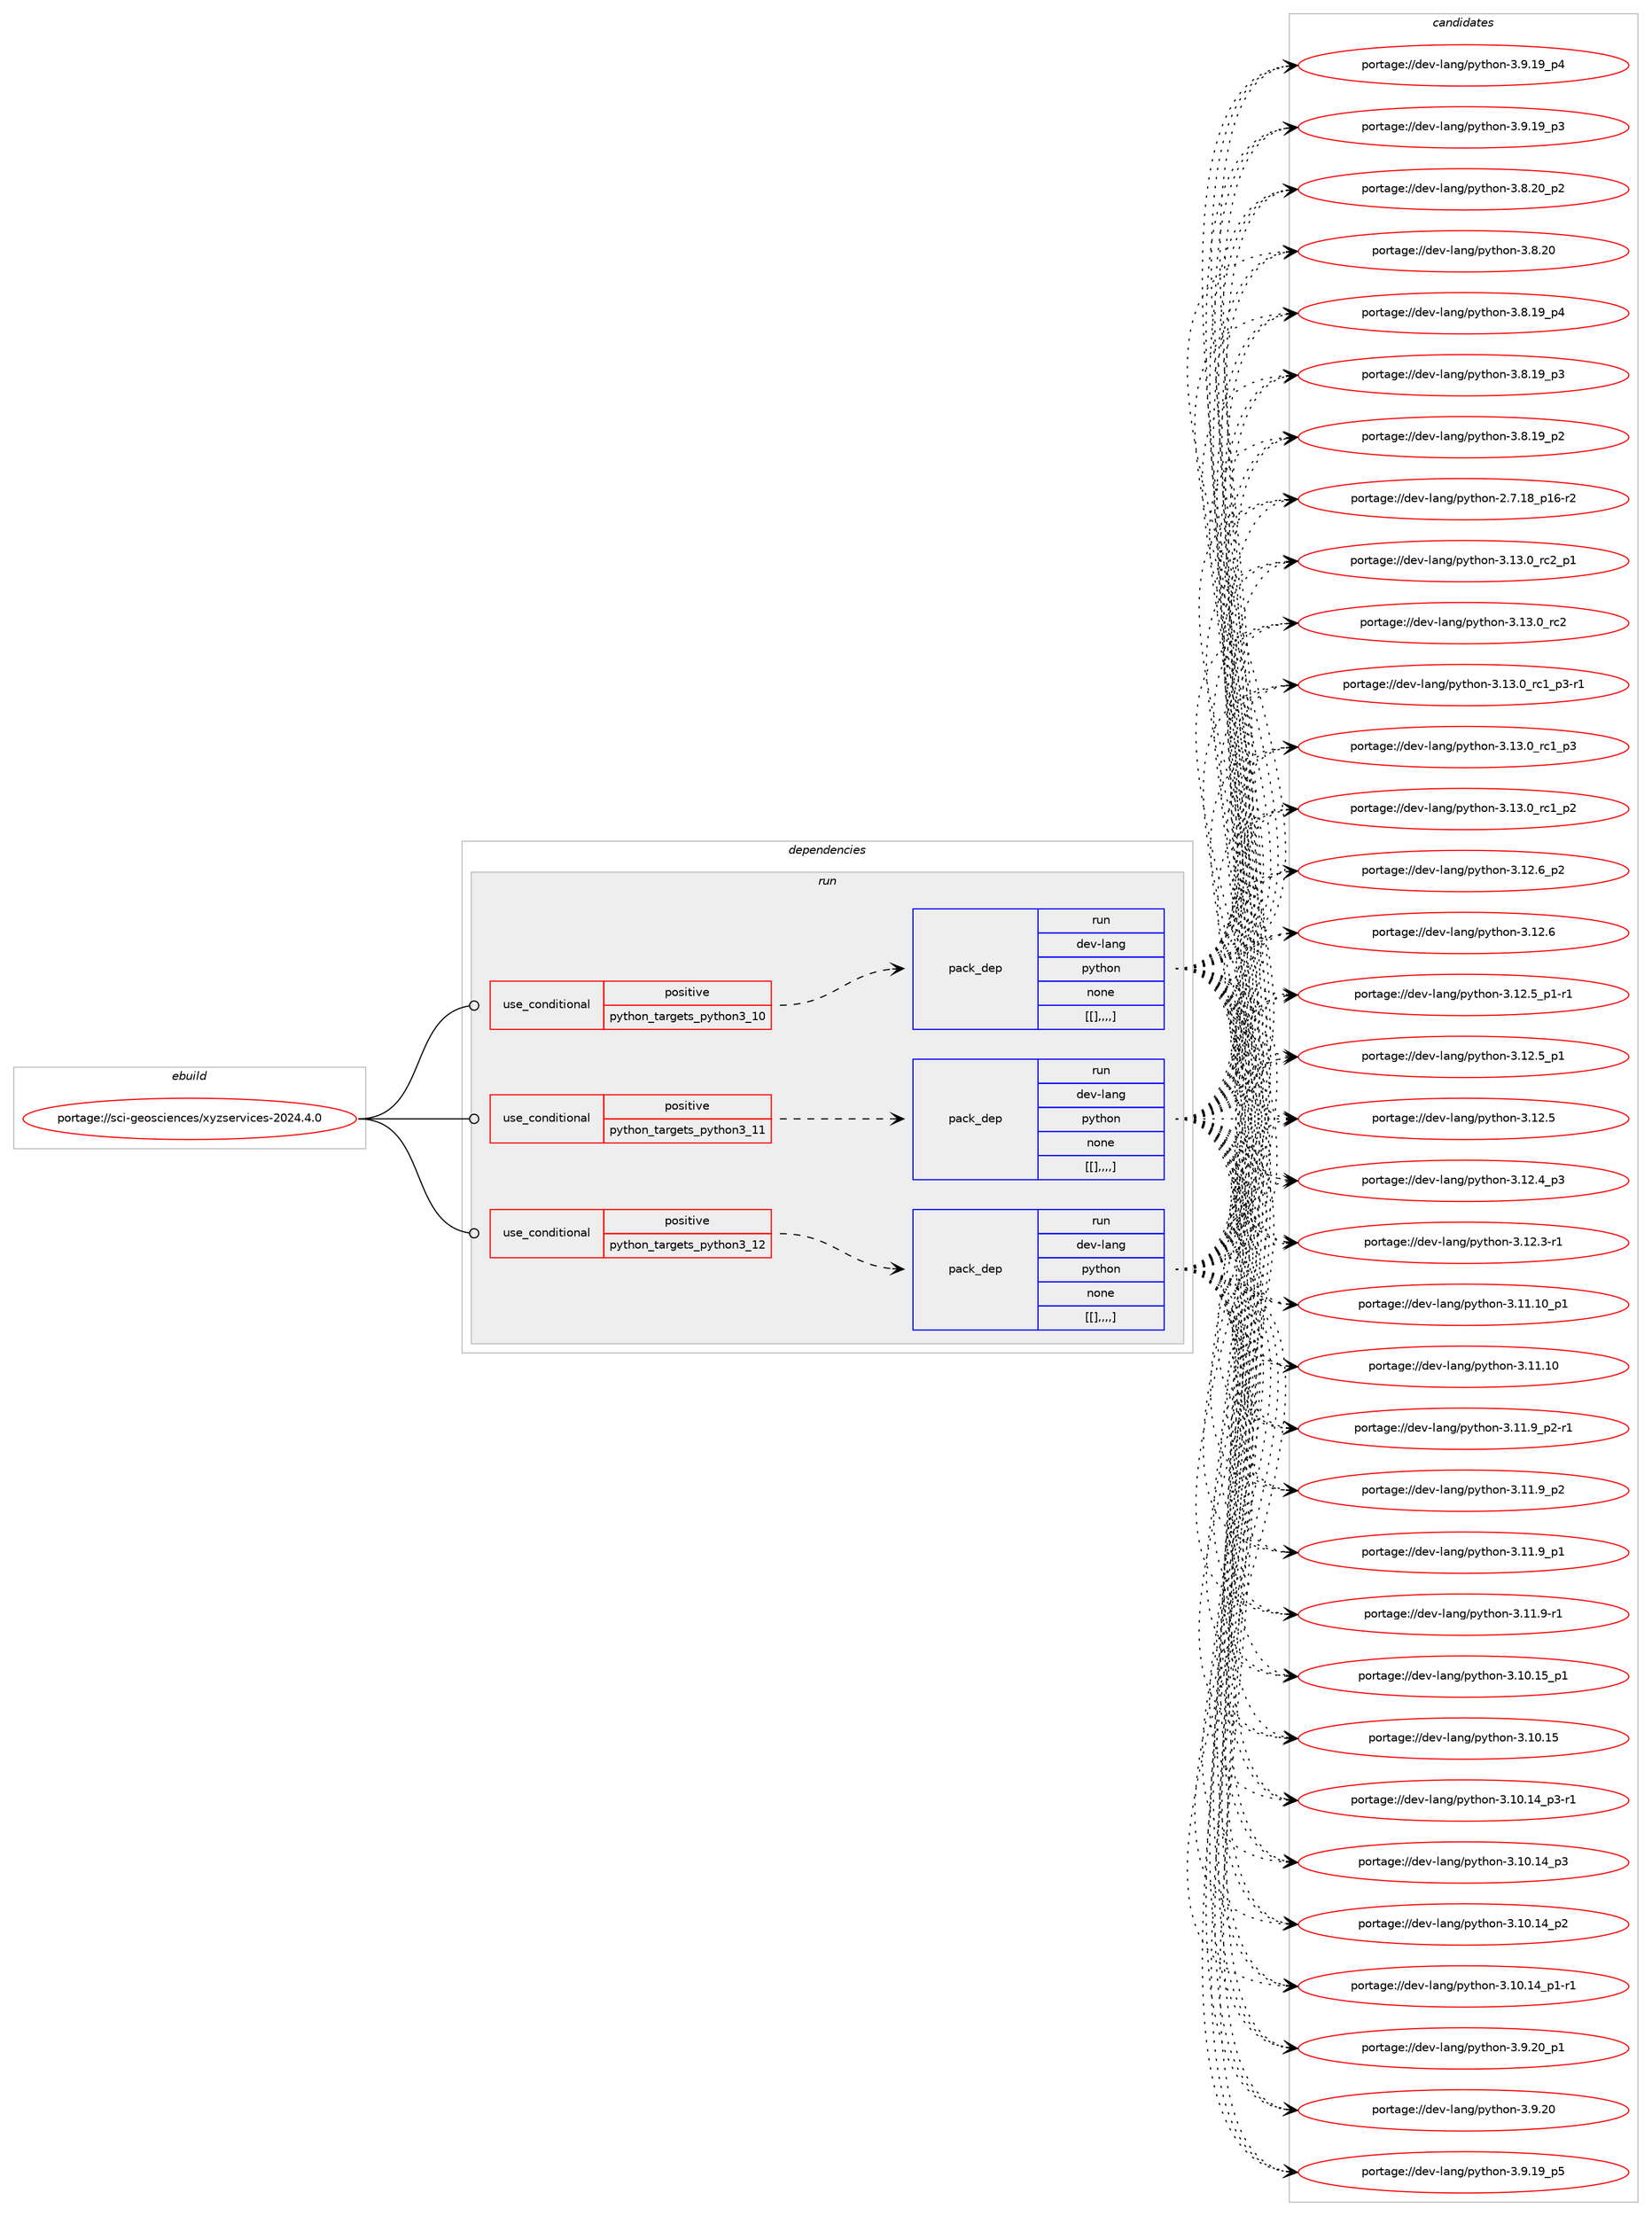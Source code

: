 digraph prolog {

# *************
# Graph options
# *************

newrank=true;
concentrate=true;
compound=true;
graph [rankdir=LR,fontname=Helvetica,fontsize=10,ranksep=1.5];#, ranksep=2.5, nodesep=0.2];
edge  [arrowhead=vee];
node  [fontname=Helvetica,fontsize=10];

# **********
# The ebuild
# **********

subgraph cluster_leftcol {
color=gray;
label=<<i>ebuild</i>>;
id [label="portage://sci-geosciences/xyzservices-2024.4.0", color=red, width=4, href="../sci-geosciences/xyzservices-2024.4.0.svg"];
}

# ****************
# The dependencies
# ****************

subgraph cluster_midcol {
color=gray;
label=<<i>dependencies</i>>;
subgraph cluster_compile {
fillcolor="#eeeeee";
style=filled;
label=<<i>compile</i>>;
}
subgraph cluster_compileandrun {
fillcolor="#eeeeee";
style=filled;
label=<<i>compile and run</i>>;
}
subgraph cluster_run {
fillcolor="#eeeeee";
style=filled;
label=<<i>run</i>>;
subgraph cond108802 {
dependency408368 [label=<<TABLE BORDER="0" CELLBORDER="1" CELLSPACING="0" CELLPADDING="4"><TR><TD ROWSPAN="3" CELLPADDING="10">use_conditional</TD></TR><TR><TD>positive</TD></TR><TR><TD>python_targets_python3_10</TD></TR></TABLE>>, shape=none, color=red];
subgraph pack296699 {
dependency408369 [label=<<TABLE BORDER="0" CELLBORDER="1" CELLSPACING="0" CELLPADDING="4" WIDTH="220"><TR><TD ROWSPAN="6" CELLPADDING="30">pack_dep</TD></TR><TR><TD WIDTH="110">run</TD></TR><TR><TD>dev-lang</TD></TR><TR><TD>python</TD></TR><TR><TD>none</TD></TR><TR><TD>[[],,,,]</TD></TR></TABLE>>, shape=none, color=blue];
}
dependency408368:e -> dependency408369:w [weight=20,style="dashed",arrowhead="vee"];
}
id:e -> dependency408368:w [weight=20,style="solid",arrowhead="odot"];
subgraph cond108803 {
dependency408370 [label=<<TABLE BORDER="0" CELLBORDER="1" CELLSPACING="0" CELLPADDING="4"><TR><TD ROWSPAN="3" CELLPADDING="10">use_conditional</TD></TR><TR><TD>positive</TD></TR><TR><TD>python_targets_python3_11</TD></TR></TABLE>>, shape=none, color=red];
subgraph pack296700 {
dependency408371 [label=<<TABLE BORDER="0" CELLBORDER="1" CELLSPACING="0" CELLPADDING="4" WIDTH="220"><TR><TD ROWSPAN="6" CELLPADDING="30">pack_dep</TD></TR><TR><TD WIDTH="110">run</TD></TR><TR><TD>dev-lang</TD></TR><TR><TD>python</TD></TR><TR><TD>none</TD></TR><TR><TD>[[],,,,]</TD></TR></TABLE>>, shape=none, color=blue];
}
dependency408370:e -> dependency408371:w [weight=20,style="dashed",arrowhead="vee"];
}
id:e -> dependency408370:w [weight=20,style="solid",arrowhead="odot"];
subgraph cond108804 {
dependency408372 [label=<<TABLE BORDER="0" CELLBORDER="1" CELLSPACING="0" CELLPADDING="4"><TR><TD ROWSPAN="3" CELLPADDING="10">use_conditional</TD></TR><TR><TD>positive</TD></TR><TR><TD>python_targets_python3_12</TD></TR></TABLE>>, shape=none, color=red];
subgraph pack296701 {
dependency408373 [label=<<TABLE BORDER="0" CELLBORDER="1" CELLSPACING="0" CELLPADDING="4" WIDTH="220"><TR><TD ROWSPAN="6" CELLPADDING="30">pack_dep</TD></TR><TR><TD WIDTH="110">run</TD></TR><TR><TD>dev-lang</TD></TR><TR><TD>python</TD></TR><TR><TD>none</TD></TR><TR><TD>[[],,,,]</TD></TR></TABLE>>, shape=none, color=blue];
}
dependency408372:e -> dependency408373:w [weight=20,style="dashed",arrowhead="vee"];
}
id:e -> dependency408372:w [weight=20,style="solid",arrowhead="odot"];
}
}

# **************
# The candidates
# **************

subgraph cluster_choices {
rank=same;
color=gray;
label=<<i>candidates</i>>;

subgraph choice296699 {
color=black;
nodesep=1;
choice100101118451089711010347112121116104111110455146495146489511499509511249 [label="portage://dev-lang/python-3.13.0_rc2_p1", color=red, width=4,href="../dev-lang/python-3.13.0_rc2_p1.svg"];
choice10010111845108971101034711212111610411111045514649514648951149950 [label="portage://dev-lang/python-3.13.0_rc2", color=red, width=4,href="../dev-lang/python-3.13.0_rc2.svg"];
choice1001011184510897110103471121211161041111104551464951464895114994995112514511449 [label="portage://dev-lang/python-3.13.0_rc1_p3-r1", color=red, width=4,href="../dev-lang/python-3.13.0_rc1_p3-r1.svg"];
choice100101118451089711010347112121116104111110455146495146489511499499511251 [label="portage://dev-lang/python-3.13.0_rc1_p3", color=red, width=4,href="../dev-lang/python-3.13.0_rc1_p3.svg"];
choice100101118451089711010347112121116104111110455146495146489511499499511250 [label="portage://dev-lang/python-3.13.0_rc1_p2", color=red, width=4,href="../dev-lang/python-3.13.0_rc1_p2.svg"];
choice100101118451089711010347112121116104111110455146495046549511250 [label="portage://dev-lang/python-3.12.6_p2", color=red, width=4,href="../dev-lang/python-3.12.6_p2.svg"];
choice10010111845108971101034711212111610411111045514649504654 [label="portage://dev-lang/python-3.12.6", color=red, width=4,href="../dev-lang/python-3.12.6.svg"];
choice1001011184510897110103471121211161041111104551464950465395112494511449 [label="portage://dev-lang/python-3.12.5_p1-r1", color=red, width=4,href="../dev-lang/python-3.12.5_p1-r1.svg"];
choice100101118451089711010347112121116104111110455146495046539511249 [label="portage://dev-lang/python-3.12.5_p1", color=red, width=4,href="../dev-lang/python-3.12.5_p1.svg"];
choice10010111845108971101034711212111610411111045514649504653 [label="portage://dev-lang/python-3.12.5", color=red, width=4,href="../dev-lang/python-3.12.5.svg"];
choice100101118451089711010347112121116104111110455146495046529511251 [label="portage://dev-lang/python-3.12.4_p3", color=red, width=4,href="../dev-lang/python-3.12.4_p3.svg"];
choice100101118451089711010347112121116104111110455146495046514511449 [label="portage://dev-lang/python-3.12.3-r1", color=red, width=4,href="../dev-lang/python-3.12.3-r1.svg"];
choice10010111845108971101034711212111610411111045514649494649489511249 [label="portage://dev-lang/python-3.11.10_p1", color=red, width=4,href="../dev-lang/python-3.11.10_p1.svg"];
choice1001011184510897110103471121211161041111104551464949464948 [label="portage://dev-lang/python-3.11.10", color=red, width=4,href="../dev-lang/python-3.11.10.svg"];
choice1001011184510897110103471121211161041111104551464949465795112504511449 [label="portage://dev-lang/python-3.11.9_p2-r1", color=red, width=4,href="../dev-lang/python-3.11.9_p2-r1.svg"];
choice100101118451089711010347112121116104111110455146494946579511250 [label="portage://dev-lang/python-3.11.9_p2", color=red, width=4,href="../dev-lang/python-3.11.9_p2.svg"];
choice100101118451089711010347112121116104111110455146494946579511249 [label="portage://dev-lang/python-3.11.9_p1", color=red, width=4,href="../dev-lang/python-3.11.9_p1.svg"];
choice100101118451089711010347112121116104111110455146494946574511449 [label="portage://dev-lang/python-3.11.9-r1", color=red, width=4,href="../dev-lang/python-3.11.9-r1.svg"];
choice10010111845108971101034711212111610411111045514649484649539511249 [label="portage://dev-lang/python-3.10.15_p1", color=red, width=4,href="../dev-lang/python-3.10.15_p1.svg"];
choice1001011184510897110103471121211161041111104551464948464953 [label="portage://dev-lang/python-3.10.15", color=red, width=4,href="../dev-lang/python-3.10.15.svg"];
choice100101118451089711010347112121116104111110455146494846495295112514511449 [label="portage://dev-lang/python-3.10.14_p3-r1", color=red, width=4,href="../dev-lang/python-3.10.14_p3-r1.svg"];
choice10010111845108971101034711212111610411111045514649484649529511251 [label="portage://dev-lang/python-3.10.14_p3", color=red, width=4,href="../dev-lang/python-3.10.14_p3.svg"];
choice10010111845108971101034711212111610411111045514649484649529511250 [label="portage://dev-lang/python-3.10.14_p2", color=red, width=4,href="../dev-lang/python-3.10.14_p2.svg"];
choice100101118451089711010347112121116104111110455146494846495295112494511449 [label="portage://dev-lang/python-3.10.14_p1-r1", color=red, width=4,href="../dev-lang/python-3.10.14_p1-r1.svg"];
choice100101118451089711010347112121116104111110455146574650489511249 [label="portage://dev-lang/python-3.9.20_p1", color=red, width=4,href="../dev-lang/python-3.9.20_p1.svg"];
choice10010111845108971101034711212111610411111045514657465048 [label="portage://dev-lang/python-3.9.20", color=red, width=4,href="../dev-lang/python-3.9.20.svg"];
choice100101118451089711010347112121116104111110455146574649579511253 [label="portage://dev-lang/python-3.9.19_p5", color=red, width=4,href="../dev-lang/python-3.9.19_p5.svg"];
choice100101118451089711010347112121116104111110455146574649579511252 [label="portage://dev-lang/python-3.9.19_p4", color=red, width=4,href="../dev-lang/python-3.9.19_p4.svg"];
choice100101118451089711010347112121116104111110455146574649579511251 [label="portage://dev-lang/python-3.9.19_p3", color=red, width=4,href="../dev-lang/python-3.9.19_p3.svg"];
choice100101118451089711010347112121116104111110455146564650489511250 [label="portage://dev-lang/python-3.8.20_p2", color=red, width=4,href="../dev-lang/python-3.8.20_p2.svg"];
choice10010111845108971101034711212111610411111045514656465048 [label="portage://dev-lang/python-3.8.20", color=red, width=4,href="../dev-lang/python-3.8.20.svg"];
choice100101118451089711010347112121116104111110455146564649579511252 [label="portage://dev-lang/python-3.8.19_p4", color=red, width=4,href="../dev-lang/python-3.8.19_p4.svg"];
choice100101118451089711010347112121116104111110455146564649579511251 [label="portage://dev-lang/python-3.8.19_p3", color=red, width=4,href="../dev-lang/python-3.8.19_p3.svg"];
choice100101118451089711010347112121116104111110455146564649579511250 [label="portage://dev-lang/python-3.8.19_p2", color=red, width=4,href="../dev-lang/python-3.8.19_p2.svg"];
choice100101118451089711010347112121116104111110455046554649569511249544511450 [label="portage://dev-lang/python-2.7.18_p16-r2", color=red, width=4,href="../dev-lang/python-2.7.18_p16-r2.svg"];
dependency408369:e -> choice100101118451089711010347112121116104111110455146495146489511499509511249:w [style=dotted,weight="100"];
dependency408369:e -> choice10010111845108971101034711212111610411111045514649514648951149950:w [style=dotted,weight="100"];
dependency408369:e -> choice1001011184510897110103471121211161041111104551464951464895114994995112514511449:w [style=dotted,weight="100"];
dependency408369:e -> choice100101118451089711010347112121116104111110455146495146489511499499511251:w [style=dotted,weight="100"];
dependency408369:e -> choice100101118451089711010347112121116104111110455146495146489511499499511250:w [style=dotted,weight="100"];
dependency408369:e -> choice100101118451089711010347112121116104111110455146495046549511250:w [style=dotted,weight="100"];
dependency408369:e -> choice10010111845108971101034711212111610411111045514649504654:w [style=dotted,weight="100"];
dependency408369:e -> choice1001011184510897110103471121211161041111104551464950465395112494511449:w [style=dotted,weight="100"];
dependency408369:e -> choice100101118451089711010347112121116104111110455146495046539511249:w [style=dotted,weight="100"];
dependency408369:e -> choice10010111845108971101034711212111610411111045514649504653:w [style=dotted,weight="100"];
dependency408369:e -> choice100101118451089711010347112121116104111110455146495046529511251:w [style=dotted,weight="100"];
dependency408369:e -> choice100101118451089711010347112121116104111110455146495046514511449:w [style=dotted,weight="100"];
dependency408369:e -> choice10010111845108971101034711212111610411111045514649494649489511249:w [style=dotted,weight="100"];
dependency408369:e -> choice1001011184510897110103471121211161041111104551464949464948:w [style=dotted,weight="100"];
dependency408369:e -> choice1001011184510897110103471121211161041111104551464949465795112504511449:w [style=dotted,weight="100"];
dependency408369:e -> choice100101118451089711010347112121116104111110455146494946579511250:w [style=dotted,weight="100"];
dependency408369:e -> choice100101118451089711010347112121116104111110455146494946579511249:w [style=dotted,weight="100"];
dependency408369:e -> choice100101118451089711010347112121116104111110455146494946574511449:w [style=dotted,weight="100"];
dependency408369:e -> choice10010111845108971101034711212111610411111045514649484649539511249:w [style=dotted,weight="100"];
dependency408369:e -> choice1001011184510897110103471121211161041111104551464948464953:w [style=dotted,weight="100"];
dependency408369:e -> choice100101118451089711010347112121116104111110455146494846495295112514511449:w [style=dotted,weight="100"];
dependency408369:e -> choice10010111845108971101034711212111610411111045514649484649529511251:w [style=dotted,weight="100"];
dependency408369:e -> choice10010111845108971101034711212111610411111045514649484649529511250:w [style=dotted,weight="100"];
dependency408369:e -> choice100101118451089711010347112121116104111110455146494846495295112494511449:w [style=dotted,weight="100"];
dependency408369:e -> choice100101118451089711010347112121116104111110455146574650489511249:w [style=dotted,weight="100"];
dependency408369:e -> choice10010111845108971101034711212111610411111045514657465048:w [style=dotted,weight="100"];
dependency408369:e -> choice100101118451089711010347112121116104111110455146574649579511253:w [style=dotted,weight="100"];
dependency408369:e -> choice100101118451089711010347112121116104111110455146574649579511252:w [style=dotted,weight="100"];
dependency408369:e -> choice100101118451089711010347112121116104111110455146574649579511251:w [style=dotted,weight="100"];
dependency408369:e -> choice100101118451089711010347112121116104111110455146564650489511250:w [style=dotted,weight="100"];
dependency408369:e -> choice10010111845108971101034711212111610411111045514656465048:w [style=dotted,weight="100"];
dependency408369:e -> choice100101118451089711010347112121116104111110455146564649579511252:w [style=dotted,weight="100"];
dependency408369:e -> choice100101118451089711010347112121116104111110455146564649579511251:w [style=dotted,weight="100"];
dependency408369:e -> choice100101118451089711010347112121116104111110455146564649579511250:w [style=dotted,weight="100"];
dependency408369:e -> choice100101118451089711010347112121116104111110455046554649569511249544511450:w [style=dotted,weight="100"];
}
subgraph choice296700 {
color=black;
nodesep=1;
choice100101118451089711010347112121116104111110455146495146489511499509511249 [label="portage://dev-lang/python-3.13.0_rc2_p1", color=red, width=4,href="../dev-lang/python-3.13.0_rc2_p1.svg"];
choice10010111845108971101034711212111610411111045514649514648951149950 [label="portage://dev-lang/python-3.13.0_rc2", color=red, width=4,href="../dev-lang/python-3.13.0_rc2.svg"];
choice1001011184510897110103471121211161041111104551464951464895114994995112514511449 [label="portage://dev-lang/python-3.13.0_rc1_p3-r1", color=red, width=4,href="../dev-lang/python-3.13.0_rc1_p3-r1.svg"];
choice100101118451089711010347112121116104111110455146495146489511499499511251 [label="portage://dev-lang/python-3.13.0_rc1_p3", color=red, width=4,href="../dev-lang/python-3.13.0_rc1_p3.svg"];
choice100101118451089711010347112121116104111110455146495146489511499499511250 [label="portage://dev-lang/python-3.13.0_rc1_p2", color=red, width=4,href="../dev-lang/python-3.13.0_rc1_p2.svg"];
choice100101118451089711010347112121116104111110455146495046549511250 [label="portage://dev-lang/python-3.12.6_p2", color=red, width=4,href="../dev-lang/python-3.12.6_p2.svg"];
choice10010111845108971101034711212111610411111045514649504654 [label="portage://dev-lang/python-3.12.6", color=red, width=4,href="../dev-lang/python-3.12.6.svg"];
choice1001011184510897110103471121211161041111104551464950465395112494511449 [label="portage://dev-lang/python-3.12.5_p1-r1", color=red, width=4,href="../dev-lang/python-3.12.5_p1-r1.svg"];
choice100101118451089711010347112121116104111110455146495046539511249 [label="portage://dev-lang/python-3.12.5_p1", color=red, width=4,href="../dev-lang/python-3.12.5_p1.svg"];
choice10010111845108971101034711212111610411111045514649504653 [label="portage://dev-lang/python-3.12.5", color=red, width=4,href="../dev-lang/python-3.12.5.svg"];
choice100101118451089711010347112121116104111110455146495046529511251 [label="portage://dev-lang/python-3.12.4_p3", color=red, width=4,href="../dev-lang/python-3.12.4_p3.svg"];
choice100101118451089711010347112121116104111110455146495046514511449 [label="portage://dev-lang/python-3.12.3-r1", color=red, width=4,href="../dev-lang/python-3.12.3-r1.svg"];
choice10010111845108971101034711212111610411111045514649494649489511249 [label="portage://dev-lang/python-3.11.10_p1", color=red, width=4,href="../dev-lang/python-3.11.10_p1.svg"];
choice1001011184510897110103471121211161041111104551464949464948 [label="portage://dev-lang/python-3.11.10", color=red, width=4,href="../dev-lang/python-3.11.10.svg"];
choice1001011184510897110103471121211161041111104551464949465795112504511449 [label="portage://dev-lang/python-3.11.9_p2-r1", color=red, width=4,href="../dev-lang/python-3.11.9_p2-r1.svg"];
choice100101118451089711010347112121116104111110455146494946579511250 [label="portage://dev-lang/python-3.11.9_p2", color=red, width=4,href="../dev-lang/python-3.11.9_p2.svg"];
choice100101118451089711010347112121116104111110455146494946579511249 [label="portage://dev-lang/python-3.11.9_p1", color=red, width=4,href="../dev-lang/python-3.11.9_p1.svg"];
choice100101118451089711010347112121116104111110455146494946574511449 [label="portage://dev-lang/python-3.11.9-r1", color=red, width=4,href="../dev-lang/python-3.11.9-r1.svg"];
choice10010111845108971101034711212111610411111045514649484649539511249 [label="portage://dev-lang/python-3.10.15_p1", color=red, width=4,href="../dev-lang/python-3.10.15_p1.svg"];
choice1001011184510897110103471121211161041111104551464948464953 [label="portage://dev-lang/python-3.10.15", color=red, width=4,href="../dev-lang/python-3.10.15.svg"];
choice100101118451089711010347112121116104111110455146494846495295112514511449 [label="portage://dev-lang/python-3.10.14_p3-r1", color=red, width=4,href="../dev-lang/python-3.10.14_p3-r1.svg"];
choice10010111845108971101034711212111610411111045514649484649529511251 [label="portage://dev-lang/python-3.10.14_p3", color=red, width=4,href="../dev-lang/python-3.10.14_p3.svg"];
choice10010111845108971101034711212111610411111045514649484649529511250 [label="portage://dev-lang/python-3.10.14_p2", color=red, width=4,href="../dev-lang/python-3.10.14_p2.svg"];
choice100101118451089711010347112121116104111110455146494846495295112494511449 [label="portage://dev-lang/python-3.10.14_p1-r1", color=red, width=4,href="../dev-lang/python-3.10.14_p1-r1.svg"];
choice100101118451089711010347112121116104111110455146574650489511249 [label="portage://dev-lang/python-3.9.20_p1", color=red, width=4,href="../dev-lang/python-3.9.20_p1.svg"];
choice10010111845108971101034711212111610411111045514657465048 [label="portage://dev-lang/python-3.9.20", color=red, width=4,href="../dev-lang/python-3.9.20.svg"];
choice100101118451089711010347112121116104111110455146574649579511253 [label="portage://dev-lang/python-3.9.19_p5", color=red, width=4,href="../dev-lang/python-3.9.19_p5.svg"];
choice100101118451089711010347112121116104111110455146574649579511252 [label="portage://dev-lang/python-3.9.19_p4", color=red, width=4,href="../dev-lang/python-3.9.19_p4.svg"];
choice100101118451089711010347112121116104111110455146574649579511251 [label="portage://dev-lang/python-3.9.19_p3", color=red, width=4,href="../dev-lang/python-3.9.19_p3.svg"];
choice100101118451089711010347112121116104111110455146564650489511250 [label="portage://dev-lang/python-3.8.20_p2", color=red, width=4,href="../dev-lang/python-3.8.20_p2.svg"];
choice10010111845108971101034711212111610411111045514656465048 [label="portage://dev-lang/python-3.8.20", color=red, width=4,href="../dev-lang/python-3.8.20.svg"];
choice100101118451089711010347112121116104111110455146564649579511252 [label="portage://dev-lang/python-3.8.19_p4", color=red, width=4,href="../dev-lang/python-3.8.19_p4.svg"];
choice100101118451089711010347112121116104111110455146564649579511251 [label="portage://dev-lang/python-3.8.19_p3", color=red, width=4,href="../dev-lang/python-3.8.19_p3.svg"];
choice100101118451089711010347112121116104111110455146564649579511250 [label="portage://dev-lang/python-3.8.19_p2", color=red, width=4,href="../dev-lang/python-3.8.19_p2.svg"];
choice100101118451089711010347112121116104111110455046554649569511249544511450 [label="portage://dev-lang/python-2.7.18_p16-r2", color=red, width=4,href="../dev-lang/python-2.7.18_p16-r2.svg"];
dependency408371:e -> choice100101118451089711010347112121116104111110455146495146489511499509511249:w [style=dotted,weight="100"];
dependency408371:e -> choice10010111845108971101034711212111610411111045514649514648951149950:w [style=dotted,weight="100"];
dependency408371:e -> choice1001011184510897110103471121211161041111104551464951464895114994995112514511449:w [style=dotted,weight="100"];
dependency408371:e -> choice100101118451089711010347112121116104111110455146495146489511499499511251:w [style=dotted,weight="100"];
dependency408371:e -> choice100101118451089711010347112121116104111110455146495146489511499499511250:w [style=dotted,weight="100"];
dependency408371:e -> choice100101118451089711010347112121116104111110455146495046549511250:w [style=dotted,weight="100"];
dependency408371:e -> choice10010111845108971101034711212111610411111045514649504654:w [style=dotted,weight="100"];
dependency408371:e -> choice1001011184510897110103471121211161041111104551464950465395112494511449:w [style=dotted,weight="100"];
dependency408371:e -> choice100101118451089711010347112121116104111110455146495046539511249:w [style=dotted,weight="100"];
dependency408371:e -> choice10010111845108971101034711212111610411111045514649504653:w [style=dotted,weight="100"];
dependency408371:e -> choice100101118451089711010347112121116104111110455146495046529511251:w [style=dotted,weight="100"];
dependency408371:e -> choice100101118451089711010347112121116104111110455146495046514511449:w [style=dotted,weight="100"];
dependency408371:e -> choice10010111845108971101034711212111610411111045514649494649489511249:w [style=dotted,weight="100"];
dependency408371:e -> choice1001011184510897110103471121211161041111104551464949464948:w [style=dotted,weight="100"];
dependency408371:e -> choice1001011184510897110103471121211161041111104551464949465795112504511449:w [style=dotted,weight="100"];
dependency408371:e -> choice100101118451089711010347112121116104111110455146494946579511250:w [style=dotted,weight="100"];
dependency408371:e -> choice100101118451089711010347112121116104111110455146494946579511249:w [style=dotted,weight="100"];
dependency408371:e -> choice100101118451089711010347112121116104111110455146494946574511449:w [style=dotted,weight="100"];
dependency408371:e -> choice10010111845108971101034711212111610411111045514649484649539511249:w [style=dotted,weight="100"];
dependency408371:e -> choice1001011184510897110103471121211161041111104551464948464953:w [style=dotted,weight="100"];
dependency408371:e -> choice100101118451089711010347112121116104111110455146494846495295112514511449:w [style=dotted,weight="100"];
dependency408371:e -> choice10010111845108971101034711212111610411111045514649484649529511251:w [style=dotted,weight="100"];
dependency408371:e -> choice10010111845108971101034711212111610411111045514649484649529511250:w [style=dotted,weight="100"];
dependency408371:e -> choice100101118451089711010347112121116104111110455146494846495295112494511449:w [style=dotted,weight="100"];
dependency408371:e -> choice100101118451089711010347112121116104111110455146574650489511249:w [style=dotted,weight="100"];
dependency408371:e -> choice10010111845108971101034711212111610411111045514657465048:w [style=dotted,weight="100"];
dependency408371:e -> choice100101118451089711010347112121116104111110455146574649579511253:w [style=dotted,weight="100"];
dependency408371:e -> choice100101118451089711010347112121116104111110455146574649579511252:w [style=dotted,weight="100"];
dependency408371:e -> choice100101118451089711010347112121116104111110455146574649579511251:w [style=dotted,weight="100"];
dependency408371:e -> choice100101118451089711010347112121116104111110455146564650489511250:w [style=dotted,weight="100"];
dependency408371:e -> choice10010111845108971101034711212111610411111045514656465048:w [style=dotted,weight="100"];
dependency408371:e -> choice100101118451089711010347112121116104111110455146564649579511252:w [style=dotted,weight="100"];
dependency408371:e -> choice100101118451089711010347112121116104111110455146564649579511251:w [style=dotted,weight="100"];
dependency408371:e -> choice100101118451089711010347112121116104111110455146564649579511250:w [style=dotted,weight="100"];
dependency408371:e -> choice100101118451089711010347112121116104111110455046554649569511249544511450:w [style=dotted,weight="100"];
}
subgraph choice296701 {
color=black;
nodesep=1;
choice100101118451089711010347112121116104111110455146495146489511499509511249 [label="portage://dev-lang/python-3.13.0_rc2_p1", color=red, width=4,href="../dev-lang/python-3.13.0_rc2_p1.svg"];
choice10010111845108971101034711212111610411111045514649514648951149950 [label="portage://dev-lang/python-3.13.0_rc2", color=red, width=4,href="../dev-lang/python-3.13.0_rc2.svg"];
choice1001011184510897110103471121211161041111104551464951464895114994995112514511449 [label="portage://dev-lang/python-3.13.0_rc1_p3-r1", color=red, width=4,href="../dev-lang/python-3.13.0_rc1_p3-r1.svg"];
choice100101118451089711010347112121116104111110455146495146489511499499511251 [label="portage://dev-lang/python-3.13.0_rc1_p3", color=red, width=4,href="../dev-lang/python-3.13.0_rc1_p3.svg"];
choice100101118451089711010347112121116104111110455146495146489511499499511250 [label="portage://dev-lang/python-3.13.0_rc1_p2", color=red, width=4,href="../dev-lang/python-3.13.0_rc1_p2.svg"];
choice100101118451089711010347112121116104111110455146495046549511250 [label="portage://dev-lang/python-3.12.6_p2", color=red, width=4,href="../dev-lang/python-3.12.6_p2.svg"];
choice10010111845108971101034711212111610411111045514649504654 [label="portage://dev-lang/python-3.12.6", color=red, width=4,href="../dev-lang/python-3.12.6.svg"];
choice1001011184510897110103471121211161041111104551464950465395112494511449 [label="portage://dev-lang/python-3.12.5_p1-r1", color=red, width=4,href="../dev-lang/python-3.12.5_p1-r1.svg"];
choice100101118451089711010347112121116104111110455146495046539511249 [label="portage://dev-lang/python-3.12.5_p1", color=red, width=4,href="../dev-lang/python-3.12.5_p1.svg"];
choice10010111845108971101034711212111610411111045514649504653 [label="portage://dev-lang/python-3.12.5", color=red, width=4,href="../dev-lang/python-3.12.5.svg"];
choice100101118451089711010347112121116104111110455146495046529511251 [label="portage://dev-lang/python-3.12.4_p3", color=red, width=4,href="../dev-lang/python-3.12.4_p3.svg"];
choice100101118451089711010347112121116104111110455146495046514511449 [label="portage://dev-lang/python-3.12.3-r1", color=red, width=4,href="../dev-lang/python-3.12.3-r1.svg"];
choice10010111845108971101034711212111610411111045514649494649489511249 [label="portage://dev-lang/python-3.11.10_p1", color=red, width=4,href="../dev-lang/python-3.11.10_p1.svg"];
choice1001011184510897110103471121211161041111104551464949464948 [label="portage://dev-lang/python-3.11.10", color=red, width=4,href="../dev-lang/python-3.11.10.svg"];
choice1001011184510897110103471121211161041111104551464949465795112504511449 [label="portage://dev-lang/python-3.11.9_p2-r1", color=red, width=4,href="../dev-lang/python-3.11.9_p2-r1.svg"];
choice100101118451089711010347112121116104111110455146494946579511250 [label="portage://dev-lang/python-3.11.9_p2", color=red, width=4,href="../dev-lang/python-3.11.9_p2.svg"];
choice100101118451089711010347112121116104111110455146494946579511249 [label="portage://dev-lang/python-3.11.9_p1", color=red, width=4,href="../dev-lang/python-3.11.9_p1.svg"];
choice100101118451089711010347112121116104111110455146494946574511449 [label="portage://dev-lang/python-3.11.9-r1", color=red, width=4,href="../dev-lang/python-3.11.9-r1.svg"];
choice10010111845108971101034711212111610411111045514649484649539511249 [label="portage://dev-lang/python-3.10.15_p1", color=red, width=4,href="../dev-lang/python-3.10.15_p1.svg"];
choice1001011184510897110103471121211161041111104551464948464953 [label="portage://dev-lang/python-3.10.15", color=red, width=4,href="../dev-lang/python-3.10.15.svg"];
choice100101118451089711010347112121116104111110455146494846495295112514511449 [label="portage://dev-lang/python-3.10.14_p3-r1", color=red, width=4,href="../dev-lang/python-3.10.14_p3-r1.svg"];
choice10010111845108971101034711212111610411111045514649484649529511251 [label="portage://dev-lang/python-3.10.14_p3", color=red, width=4,href="../dev-lang/python-3.10.14_p3.svg"];
choice10010111845108971101034711212111610411111045514649484649529511250 [label="portage://dev-lang/python-3.10.14_p2", color=red, width=4,href="../dev-lang/python-3.10.14_p2.svg"];
choice100101118451089711010347112121116104111110455146494846495295112494511449 [label="portage://dev-lang/python-3.10.14_p1-r1", color=red, width=4,href="../dev-lang/python-3.10.14_p1-r1.svg"];
choice100101118451089711010347112121116104111110455146574650489511249 [label="portage://dev-lang/python-3.9.20_p1", color=red, width=4,href="../dev-lang/python-3.9.20_p1.svg"];
choice10010111845108971101034711212111610411111045514657465048 [label="portage://dev-lang/python-3.9.20", color=red, width=4,href="../dev-lang/python-3.9.20.svg"];
choice100101118451089711010347112121116104111110455146574649579511253 [label="portage://dev-lang/python-3.9.19_p5", color=red, width=4,href="../dev-lang/python-3.9.19_p5.svg"];
choice100101118451089711010347112121116104111110455146574649579511252 [label="portage://dev-lang/python-3.9.19_p4", color=red, width=4,href="../dev-lang/python-3.9.19_p4.svg"];
choice100101118451089711010347112121116104111110455146574649579511251 [label="portage://dev-lang/python-3.9.19_p3", color=red, width=4,href="../dev-lang/python-3.9.19_p3.svg"];
choice100101118451089711010347112121116104111110455146564650489511250 [label="portage://dev-lang/python-3.8.20_p2", color=red, width=4,href="../dev-lang/python-3.8.20_p2.svg"];
choice10010111845108971101034711212111610411111045514656465048 [label="portage://dev-lang/python-3.8.20", color=red, width=4,href="../dev-lang/python-3.8.20.svg"];
choice100101118451089711010347112121116104111110455146564649579511252 [label="portage://dev-lang/python-3.8.19_p4", color=red, width=4,href="../dev-lang/python-3.8.19_p4.svg"];
choice100101118451089711010347112121116104111110455146564649579511251 [label="portage://dev-lang/python-3.8.19_p3", color=red, width=4,href="../dev-lang/python-3.8.19_p3.svg"];
choice100101118451089711010347112121116104111110455146564649579511250 [label="portage://dev-lang/python-3.8.19_p2", color=red, width=4,href="../dev-lang/python-3.8.19_p2.svg"];
choice100101118451089711010347112121116104111110455046554649569511249544511450 [label="portage://dev-lang/python-2.7.18_p16-r2", color=red, width=4,href="../dev-lang/python-2.7.18_p16-r2.svg"];
dependency408373:e -> choice100101118451089711010347112121116104111110455146495146489511499509511249:w [style=dotted,weight="100"];
dependency408373:e -> choice10010111845108971101034711212111610411111045514649514648951149950:w [style=dotted,weight="100"];
dependency408373:e -> choice1001011184510897110103471121211161041111104551464951464895114994995112514511449:w [style=dotted,weight="100"];
dependency408373:e -> choice100101118451089711010347112121116104111110455146495146489511499499511251:w [style=dotted,weight="100"];
dependency408373:e -> choice100101118451089711010347112121116104111110455146495146489511499499511250:w [style=dotted,weight="100"];
dependency408373:e -> choice100101118451089711010347112121116104111110455146495046549511250:w [style=dotted,weight="100"];
dependency408373:e -> choice10010111845108971101034711212111610411111045514649504654:w [style=dotted,weight="100"];
dependency408373:e -> choice1001011184510897110103471121211161041111104551464950465395112494511449:w [style=dotted,weight="100"];
dependency408373:e -> choice100101118451089711010347112121116104111110455146495046539511249:w [style=dotted,weight="100"];
dependency408373:e -> choice10010111845108971101034711212111610411111045514649504653:w [style=dotted,weight="100"];
dependency408373:e -> choice100101118451089711010347112121116104111110455146495046529511251:w [style=dotted,weight="100"];
dependency408373:e -> choice100101118451089711010347112121116104111110455146495046514511449:w [style=dotted,weight="100"];
dependency408373:e -> choice10010111845108971101034711212111610411111045514649494649489511249:w [style=dotted,weight="100"];
dependency408373:e -> choice1001011184510897110103471121211161041111104551464949464948:w [style=dotted,weight="100"];
dependency408373:e -> choice1001011184510897110103471121211161041111104551464949465795112504511449:w [style=dotted,weight="100"];
dependency408373:e -> choice100101118451089711010347112121116104111110455146494946579511250:w [style=dotted,weight="100"];
dependency408373:e -> choice100101118451089711010347112121116104111110455146494946579511249:w [style=dotted,weight="100"];
dependency408373:e -> choice100101118451089711010347112121116104111110455146494946574511449:w [style=dotted,weight="100"];
dependency408373:e -> choice10010111845108971101034711212111610411111045514649484649539511249:w [style=dotted,weight="100"];
dependency408373:e -> choice1001011184510897110103471121211161041111104551464948464953:w [style=dotted,weight="100"];
dependency408373:e -> choice100101118451089711010347112121116104111110455146494846495295112514511449:w [style=dotted,weight="100"];
dependency408373:e -> choice10010111845108971101034711212111610411111045514649484649529511251:w [style=dotted,weight="100"];
dependency408373:e -> choice10010111845108971101034711212111610411111045514649484649529511250:w [style=dotted,weight="100"];
dependency408373:e -> choice100101118451089711010347112121116104111110455146494846495295112494511449:w [style=dotted,weight="100"];
dependency408373:e -> choice100101118451089711010347112121116104111110455146574650489511249:w [style=dotted,weight="100"];
dependency408373:e -> choice10010111845108971101034711212111610411111045514657465048:w [style=dotted,weight="100"];
dependency408373:e -> choice100101118451089711010347112121116104111110455146574649579511253:w [style=dotted,weight="100"];
dependency408373:e -> choice100101118451089711010347112121116104111110455146574649579511252:w [style=dotted,weight="100"];
dependency408373:e -> choice100101118451089711010347112121116104111110455146574649579511251:w [style=dotted,weight="100"];
dependency408373:e -> choice100101118451089711010347112121116104111110455146564650489511250:w [style=dotted,weight="100"];
dependency408373:e -> choice10010111845108971101034711212111610411111045514656465048:w [style=dotted,weight="100"];
dependency408373:e -> choice100101118451089711010347112121116104111110455146564649579511252:w [style=dotted,weight="100"];
dependency408373:e -> choice100101118451089711010347112121116104111110455146564649579511251:w [style=dotted,weight="100"];
dependency408373:e -> choice100101118451089711010347112121116104111110455146564649579511250:w [style=dotted,weight="100"];
dependency408373:e -> choice100101118451089711010347112121116104111110455046554649569511249544511450:w [style=dotted,weight="100"];
}
}

}
